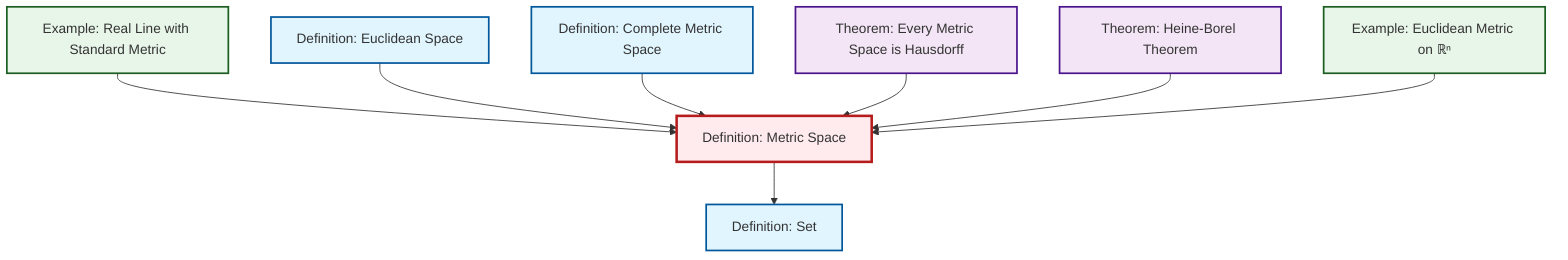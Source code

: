 graph TD
    classDef definition fill:#e1f5fe,stroke:#01579b,stroke-width:2px
    classDef theorem fill:#f3e5f5,stroke:#4a148c,stroke-width:2px
    classDef axiom fill:#fff3e0,stroke:#e65100,stroke-width:2px
    classDef example fill:#e8f5e9,stroke:#1b5e20,stroke-width:2px
    classDef current fill:#ffebee,stroke:#b71c1c,stroke-width:3px
    thm-metric-hausdorff["Theorem: Every Metric Space is Hausdorff"]:::theorem
    def-set["Definition: Set"]:::definition
    ex-euclidean-metric["Example: Euclidean Metric on ℝⁿ"]:::example
    ex-real-line-metric["Example: Real Line with Standard Metric"]:::example
    def-complete-metric-space["Definition: Complete Metric Space"]:::definition
    thm-heine-borel["Theorem: Heine-Borel Theorem"]:::theorem
    def-metric-space["Definition: Metric Space"]:::definition
    def-euclidean-space["Definition: Euclidean Space"]:::definition
    ex-real-line-metric --> def-metric-space
    def-euclidean-space --> def-metric-space
    def-complete-metric-space --> def-metric-space
    thm-metric-hausdorff --> def-metric-space
    thm-heine-borel --> def-metric-space
    ex-euclidean-metric --> def-metric-space
    def-metric-space --> def-set
    class def-metric-space current